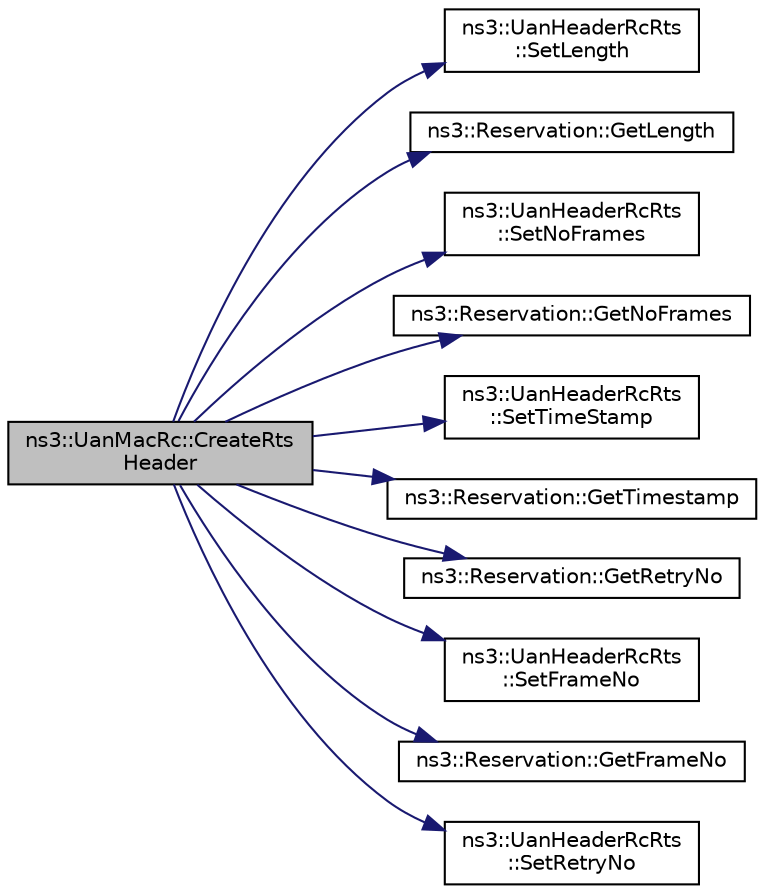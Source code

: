 digraph "ns3::UanMacRc::CreateRtsHeader"
{
  edge [fontname="Helvetica",fontsize="10",labelfontname="Helvetica",labelfontsize="10"];
  node [fontname="Helvetica",fontsize="10",shape=record];
  rankdir="LR";
  Node1 [label="ns3::UanMacRc::CreateRts\lHeader",height=0.2,width=0.4,color="black", fillcolor="grey75", style="filled", fontcolor="black"];
  Node1 -> Node2 [color="midnightblue",fontsize="10",style="solid"];
  Node2 [label="ns3::UanHeaderRcRts\l::SetLength",height=0.2,width=0.4,color="black", fillcolor="white", style="filled",URL="$df/d59/classns3_1_1UanHeaderRcRts.html#af4af5cf14a3c3878d9c4bb3d24a52ee9"];
  Node1 -> Node3 [color="midnightblue",fontsize="10",style="solid"];
  Node3 [label="ns3::Reservation::GetLength",height=0.2,width=0.4,color="black", fillcolor="white", style="filled",URL="$de/dec/classns3_1_1Reservation.html#a4afdacee3ac6918fbebac1237578ec19"];
  Node1 -> Node4 [color="midnightblue",fontsize="10",style="solid"];
  Node4 [label="ns3::UanHeaderRcRts\l::SetNoFrames",height=0.2,width=0.4,color="black", fillcolor="white", style="filled",URL="$df/d59/classns3_1_1UanHeaderRcRts.html#aef080414f27301779f3a98810e7a1d33"];
  Node1 -> Node5 [color="midnightblue",fontsize="10",style="solid"];
  Node5 [label="ns3::Reservation::GetNoFrames",height=0.2,width=0.4,color="black", fillcolor="white", style="filled",URL="$de/dec/classns3_1_1Reservation.html#a702e8240a4713fbde9e5cbb79341e546"];
  Node1 -> Node6 [color="midnightblue",fontsize="10",style="solid"];
  Node6 [label="ns3::UanHeaderRcRts\l::SetTimeStamp",height=0.2,width=0.4,color="black", fillcolor="white", style="filled",URL="$df/d59/classns3_1_1UanHeaderRcRts.html#a4fd7ebe58baeb9a5b2fa55e3f511812c"];
  Node1 -> Node7 [color="midnightblue",fontsize="10",style="solid"];
  Node7 [label="ns3::Reservation::GetTimestamp",height=0.2,width=0.4,color="black", fillcolor="white", style="filled",URL="$de/dec/classns3_1_1Reservation.html#af4e22c82ede55102160c463538b49ced"];
  Node1 -> Node8 [color="midnightblue",fontsize="10",style="solid"];
  Node8 [label="ns3::Reservation::GetRetryNo",height=0.2,width=0.4,color="black", fillcolor="white", style="filled",URL="$de/dec/classns3_1_1Reservation.html#ac79df7b744cf9d7e83bf53b6a5d06a13"];
  Node1 -> Node9 [color="midnightblue",fontsize="10",style="solid"];
  Node9 [label="ns3::UanHeaderRcRts\l::SetFrameNo",height=0.2,width=0.4,color="black", fillcolor="white", style="filled",URL="$df/d59/classns3_1_1UanHeaderRcRts.html#a3f46221d5f2b787266b640f2bfa2066c"];
  Node1 -> Node10 [color="midnightblue",fontsize="10",style="solid"];
  Node10 [label="ns3::Reservation::GetFrameNo",height=0.2,width=0.4,color="black", fillcolor="white", style="filled",URL="$de/dec/classns3_1_1Reservation.html#a11eb90457502a5568b763a6020b74f27"];
  Node1 -> Node11 [color="midnightblue",fontsize="10",style="solid"];
  Node11 [label="ns3::UanHeaderRcRts\l::SetRetryNo",height=0.2,width=0.4,color="black", fillcolor="white", style="filled",URL="$df/d59/classns3_1_1UanHeaderRcRts.html#acce912b3143899c8e34d114e09ca4601"];
}
